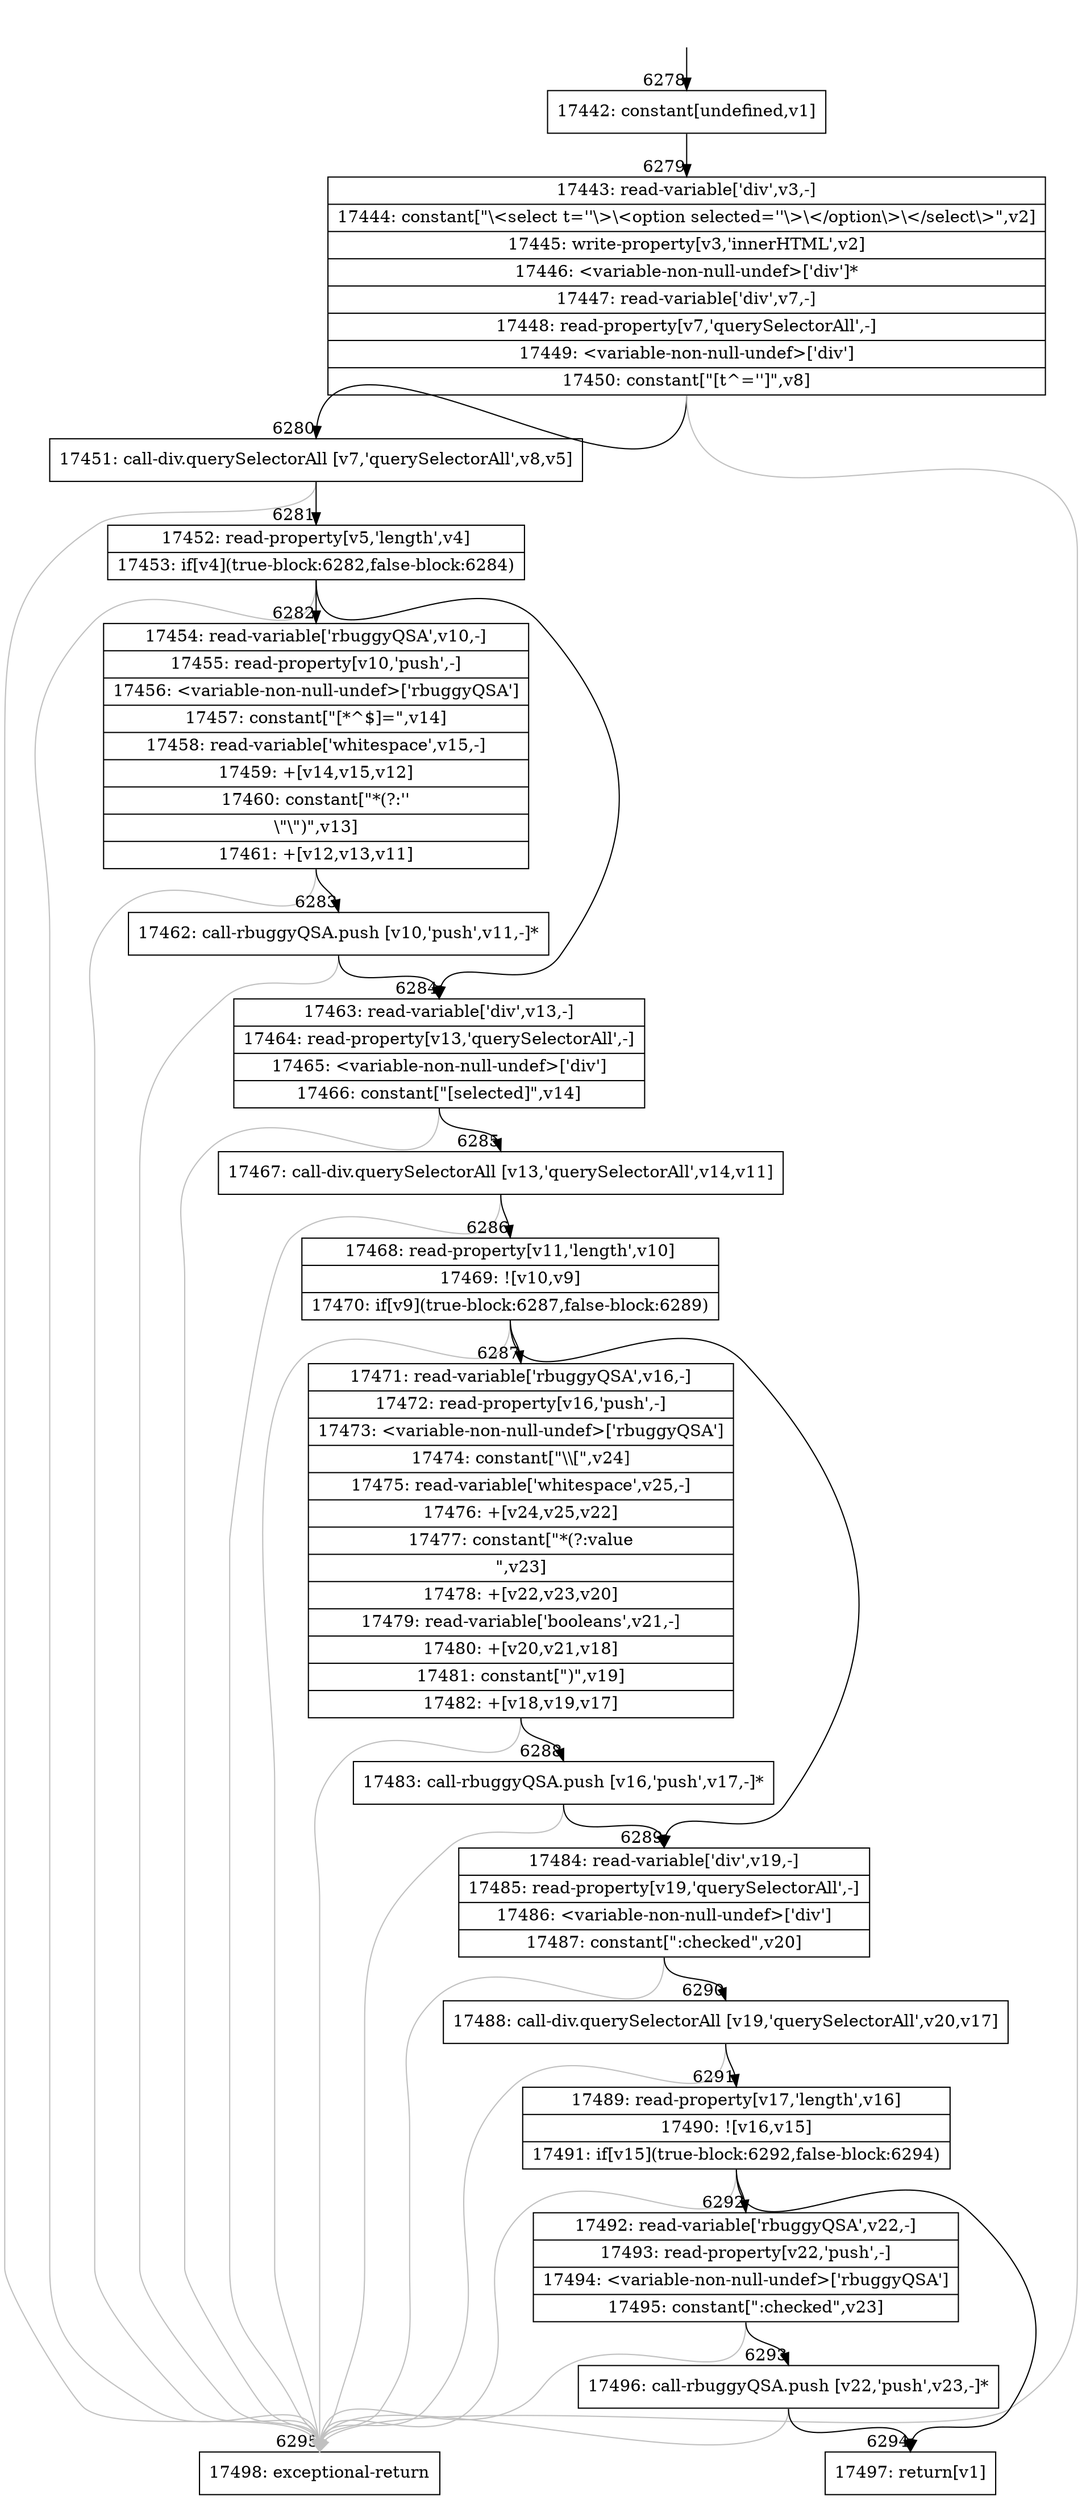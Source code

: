 digraph {
rankdir="TD"
BB_entry501[shape=none,label=""];
BB_entry501 -> BB6278 [tailport=s, headport=n, headlabel="    6278"]
BB6278 [shape=record label="{17442: constant[undefined,v1]}" ] 
BB6278 -> BB6279 [tailport=s, headport=n, headlabel="      6279"]
BB6279 [shape=record label="{17443: read-variable['div',v3,-]|17444: constant[\"\\\<select t=''\\\>\\\<option selected=''\\\>\\\</option\\\>\\\</select\\\>\",v2]|17445: write-property[v3,'innerHTML',v2]|17446: \<variable-non-null-undef\>['div']*|17447: read-variable['div',v7,-]|17448: read-property[v7,'querySelectorAll',-]|17449: \<variable-non-null-undef\>['div']|17450: constant[\"[t^='']\",v8]}" ] 
BB6279 -> BB6280 [tailport=s, headport=n, headlabel="      6280"]
BB6279 -> BB6295 [tailport=s, headport=n, color=gray, headlabel="      6295"]
BB6280 [shape=record label="{17451: call-div.querySelectorAll [v7,'querySelectorAll',v8,v5]}" ] 
BB6280 -> BB6281 [tailport=s, headport=n, headlabel="      6281"]
BB6280 -> BB6295 [tailport=s, headport=n, color=gray]
BB6281 [shape=record label="{17452: read-property[v5,'length',v4]|17453: if[v4](true-block:6282,false-block:6284)}" ] 
BB6281 -> BB6282 [tailport=s, headport=n, headlabel="      6282"]
BB6281 -> BB6284 [tailport=s, headport=n, headlabel="      6284"]
BB6281 -> BB6295 [tailport=s, headport=n, color=gray]
BB6282 [shape=record label="{17454: read-variable['rbuggyQSA',v10,-]|17455: read-property[v10,'push',-]|17456: \<variable-non-null-undef\>['rbuggyQSA']|17457: constant[\"[*^$]=\",v14]|17458: read-variable['whitespace',v15,-]|17459: +[v14,v15,v12]|17460: constant[\"*(?:''|\\\"\\\")\",v13]|17461: +[v12,v13,v11]}" ] 
BB6282 -> BB6283 [tailport=s, headport=n, headlabel="      6283"]
BB6282 -> BB6295 [tailport=s, headport=n, color=gray]
BB6283 [shape=record label="{17462: call-rbuggyQSA.push [v10,'push',v11,-]*}" ] 
BB6283 -> BB6284 [tailport=s, headport=n]
BB6283 -> BB6295 [tailport=s, headport=n, color=gray]
BB6284 [shape=record label="{17463: read-variable['div',v13,-]|17464: read-property[v13,'querySelectorAll',-]|17465: \<variable-non-null-undef\>['div']|17466: constant[\"[selected]\",v14]}" ] 
BB6284 -> BB6285 [tailport=s, headport=n, headlabel="      6285"]
BB6284 -> BB6295 [tailport=s, headport=n, color=gray]
BB6285 [shape=record label="{17467: call-div.querySelectorAll [v13,'querySelectorAll',v14,v11]}" ] 
BB6285 -> BB6286 [tailport=s, headport=n, headlabel="      6286"]
BB6285 -> BB6295 [tailport=s, headport=n, color=gray]
BB6286 [shape=record label="{17468: read-property[v11,'length',v10]|17469: ![v10,v9]|17470: if[v9](true-block:6287,false-block:6289)}" ] 
BB6286 -> BB6287 [tailport=s, headport=n, headlabel="      6287"]
BB6286 -> BB6289 [tailport=s, headport=n, headlabel="      6289"]
BB6286 -> BB6295 [tailport=s, headport=n, color=gray]
BB6287 [shape=record label="{17471: read-variable['rbuggyQSA',v16,-]|17472: read-property[v16,'push',-]|17473: \<variable-non-null-undef\>['rbuggyQSA']|17474: constant[\"\\\\[\",v24]|17475: read-variable['whitespace',v25,-]|17476: +[v24,v25,v22]|17477: constant[\"*(?:value|\",v23]|17478: +[v22,v23,v20]|17479: read-variable['booleans',v21,-]|17480: +[v20,v21,v18]|17481: constant[\")\",v19]|17482: +[v18,v19,v17]}" ] 
BB6287 -> BB6288 [tailport=s, headport=n, headlabel="      6288"]
BB6287 -> BB6295 [tailport=s, headport=n, color=gray]
BB6288 [shape=record label="{17483: call-rbuggyQSA.push [v16,'push',v17,-]*}" ] 
BB6288 -> BB6289 [tailport=s, headport=n]
BB6288 -> BB6295 [tailport=s, headport=n, color=gray]
BB6289 [shape=record label="{17484: read-variable['div',v19,-]|17485: read-property[v19,'querySelectorAll',-]|17486: \<variable-non-null-undef\>['div']|17487: constant[\":checked\",v20]}" ] 
BB6289 -> BB6290 [tailport=s, headport=n, headlabel="      6290"]
BB6289 -> BB6295 [tailport=s, headport=n, color=gray]
BB6290 [shape=record label="{17488: call-div.querySelectorAll [v19,'querySelectorAll',v20,v17]}" ] 
BB6290 -> BB6291 [tailport=s, headport=n, headlabel="      6291"]
BB6290 -> BB6295 [tailport=s, headport=n, color=gray]
BB6291 [shape=record label="{17489: read-property[v17,'length',v16]|17490: ![v16,v15]|17491: if[v15](true-block:6292,false-block:6294)}" ] 
BB6291 -> BB6292 [tailport=s, headport=n, headlabel="      6292"]
BB6291 -> BB6294 [tailport=s, headport=n, headlabel="      6294"]
BB6291 -> BB6295 [tailport=s, headport=n, color=gray]
BB6292 [shape=record label="{17492: read-variable['rbuggyQSA',v22,-]|17493: read-property[v22,'push',-]|17494: \<variable-non-null-undef\>['rbuggyQSA']|17495: constant[\":checked\",v23]}" ] 
BB6292 -> BB6293 [tailport=s, headport=n, headlabel="      6293"]
BB6292 -> BB6295 [tailport=s, headport=n, color=gray]
BB6293 [shape=record label="{17496: call-rbuggyQSA.push [v22,'push',v23,-]*}" ] 
BB6293 -> BB6294 [tailport=s, headport=n]
BB6293 -> BB6295 [tailport=s, headport=n, color=gray]
BB6294 [shape=record label="{17497: return[v1]}" ] 
BB6295 [shape=record label="{17498: exceptional-return}" ] 
//#$~ 5015
}
